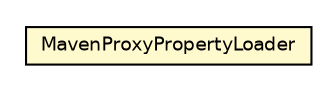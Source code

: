 #!/usr/local/bin/dot
#
# Class diagram 
# Generated by UmlGraph version 4.6 (http://www.spinellis.gr/sw/umlgraph)
#

digraph G {
	edge [fontname="Helvetica",fontsize=10,labelfontname="Helvetica",labelfontsize=10];
	node [fontname="Helvetica",fontsize=10,shape=plaintext];
	// org.apache.maven.archiva.configuration.MavenProxyPropertyLoader
	c36319 [label=<<table border="0" cellborder="1" cellspacing="0" cellpadding="2" port="p" bgcolor="lemonChiffon" href="./MavenProxyPropertyLoader.html">
		<tr><td><table border="0" cellspacing="0" cellpadding="1">
			<tr><td> MavenProxyPropertyLoader </td></tr>
		</table></td></tr>
		</table>>, fontname="Helvetica", fontcolor="black", fontsize=9.0];
}

